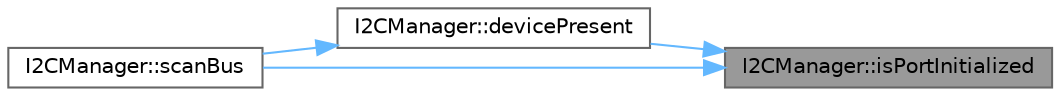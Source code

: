 digraph "I2CManager::isPortInitialized"
{
 // LATEX_PDF_SIZE
  bgcolor="transparent";
  edge [fontname=Helvetica,fontsize=10,labelfontname=Helvetica,labelfontsize=10];
  node [fontname=Helvetica,fontsize=10,shape=box,height=0.2,width=0.4];
  rankdir="RL";
  Node1 [id="Node000001",label="I2CManager::isPortInitialized",height=0.2,width=0.4,color="gray40", fillcolor="grey60", style="filled", fontcolor="black",tooltip="Check if a specific I2C port is initialized."];
  Node1 -> Node2 [id="edge1_Node000001_Node000002",dir="back",color="steelblue1",style="solid",tooltip=" "];
  Node2 [id="Node000002",label="I2CManager::devicePresent",height=0.2,width=0.4,color="grey40", fillcolor="white", style="filled",URL="$class_i2_c_manager.html#a2ee596f6fd05071905d94bd5c6c86f9f",tooltip="Check if a device is present at the specified address on a specific I2C port."];
  Node2 -> Node3 [id="edge2_Node000002_Node000003",dir="back",color="steelblue1",style="solid",tooltip=" "];
  Node3 [id="Node000003",label="I2CManager::scanBus",height=0.2,width=0.4,color="grey40", fillcolor="white", style="filled",URL="$class_i2_c_manager.html#ac42d99b0ec5ab28c5aa5671c547b141a",tooltip="Scan an I2C bus for devices."];
  Node1 -> Node3 [id="edge3_Node000001_Node000003",dir="back",color="steelblue1",style="solid",tooltip=" "];
}
